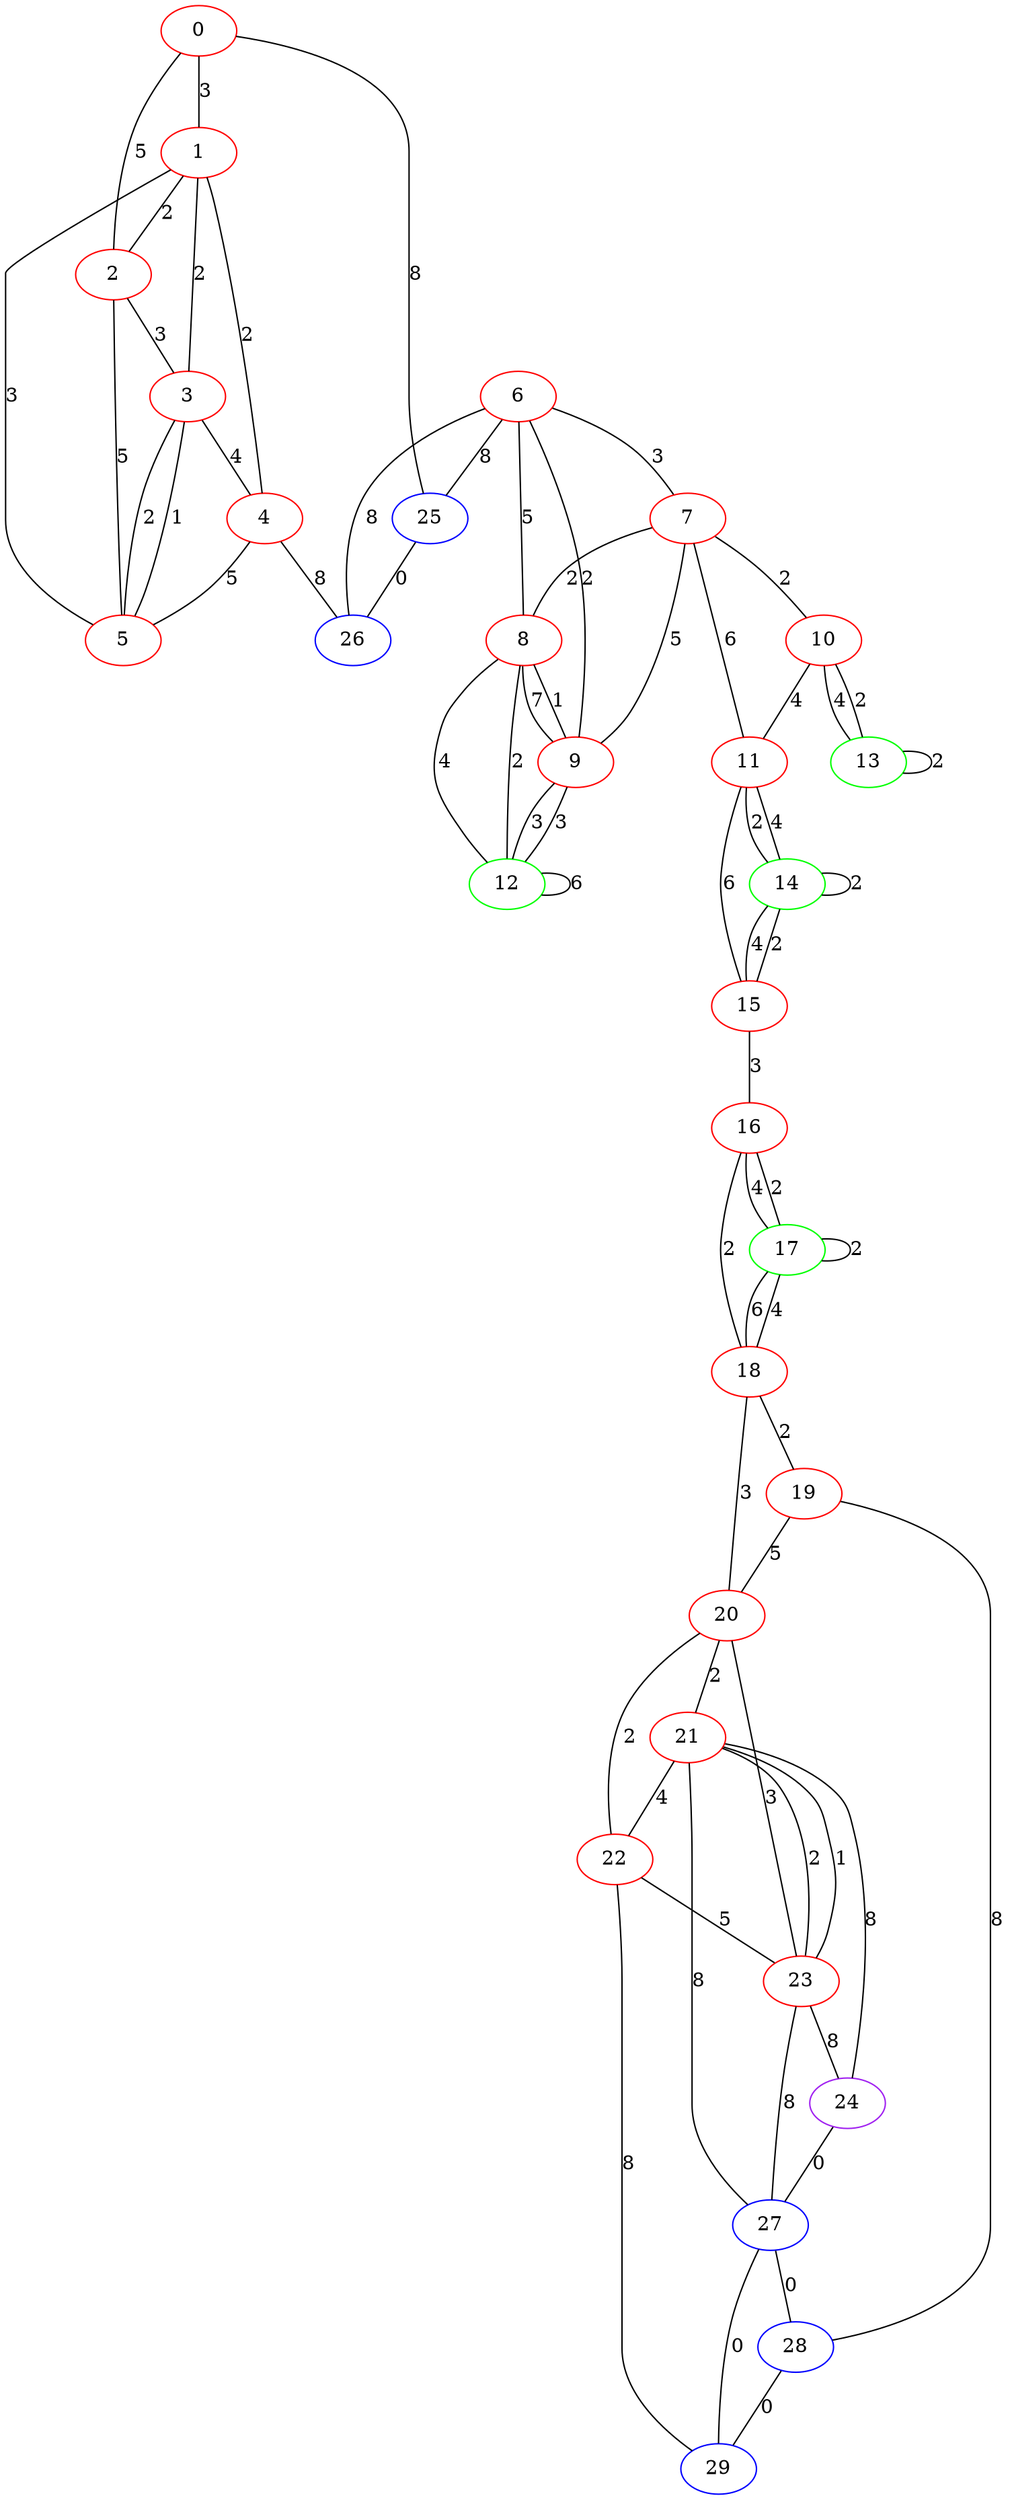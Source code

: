 graph "" {
0 [color=red, weight=1];
1 [color=red, weight=1];
2 [color=red, weight=1];
3 [color=red, weight=1];
4 [color=red, weight=1];
5 [color=red, weight=1];
6 [color=red, weight=1];
7 [color=red, weight=1];
8 [color=red, weight=1];
9 [color=red, weight=1];
10 [color=red, weight=1];
11 [color=red, weight=1];
12 [color=green, weight=2];
13 [color=green, weight=2];
14 [color=green, weight=2];
15 [color=red, weight=1];
16 [color=red, weight=1];
17 [color=green, weight=2];
18 [color=red, weight=1];
19 [color=red, weight=1];
20 [color=red, weight=1];
21 [color=red, weight=1];
22 [color=red, weight=1];
23 [color=red, weight=1];
24 [color=purple, weight=4];
25 [color=blue, weight=3];
26 [color=blue, weight=3];
27 [color=blue, weight=3];
28 [color=blue, weight=3];
29 [color=blue, weight=3];
0 -- 1  [key=0, label=3];
0 -- 2  [key=0, label=5];
0 -- 25  [key=0, label=8];
1 -- 2  [key=0, label=2];
1 -- 3  [key=0, label=2];
1 -- 4  [key=0, label=2];
1 -- 5  [key=0, label=3];
2 -- 3  [key=0, label=3];
2 -- 5  [key=0, label=5];
3 -- 4  [key=0, label=4];
3 -- 5  [key=0, label=2];
3 -- 5  [key=1, label=1];
4 -- 26  [key=0, label=8];
4 -- 5  [key=0, label=5];
6 -- 8  [key=0, label=5];
6 -- 9  [key=0, label=2];
6 -- 26  [key=0, label=8];
6 -- 25  [key=0, label=8];
6 -- 7  [key=0, label=3];
7 -- 8  [key=0, label=2];
7 -- 9  [key=0, label=5];
7 -- 10  [key=0, label=2];
7 -- 11  [key=0, label=6];
8 -- 9  [key=0, label=7];
8 -- 9  [key=1, label=1];
8 -- 12  [key=0, label=4];
8 -- 12  [key=1, label=2];
9 -- 12  [key=0, label=3];
9 -- 12  [key=1, label=3];
10 -- 11  [key=0, label=4];
10 -- 13  [key=0, label=4];
10 -- 13  [key=1, label=2];
11 -- 15  [key=0, label=6];
11 -- 14  [key=0, label=2];
11 -- 14  [key=1, label=4];
12 -- 12  [key=0, label=6];
13 -- 13  [key=0, label=2];
14 -- 14  [key=0, label=2];
14 -- 15  [key=0, label=4];
14 -- 15  [key=1, label=2];
15 -- 16  [key=0, label=3];
16 -- 17  [key=0, label=4];
16 -- 17  [key=1, label=2];
16 -- 18  [key=0, label=2];
17 -- 17  [key=0, label=2];
17 -- 18  [key=0, label=6];
17 -- 18  [key=1, label=4];
18 -- 19  [key=0, label=2];
18 -- 20  [key=0, label=3];
19 -- 28  [key=0, label=8];
19 -- 20  [key=0, label=5];
20 -- 21  [key=0, label=2];
20 -- 22  [key=0, label=2];
20 -- 23  [key=0, label=3];
21 -- 24  [key=0, label=8];
21 -- 27  [key=0, label=8];
21 -- 22  [key=0, label=4];
21 -- 23  [key=0, label=2];
21 -- 23  [key=1, label=1];
22 -- 29  [key=0, label=8];
22 -- 23  [key=0, label=5];
23 -- 24  [key=0, label=8];
23 -- 27  [key=0, label=8];
24 -- 27  [key=0, label=0];
25 -- 26  [key=0, label=0];
27 -- 28  [key=0, label=0];
27 -- 29  [key=0, label=0];
28 -- 29  [key=0, label=0];
}
